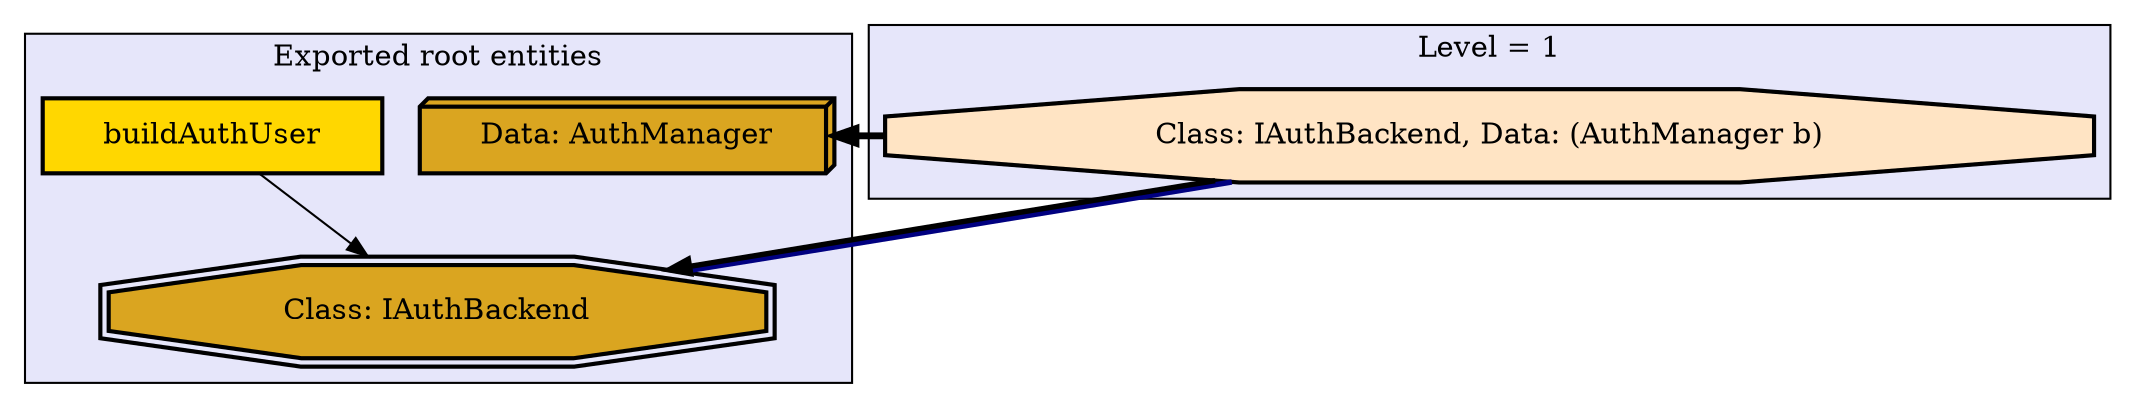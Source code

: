 digraph "Levels within Snap.Snaplet.Auth.AuthManager" {
    node [margin="0.4,0.1"
         ,style=filled];
    subgraph cluster_0 {
        graph [label="Exported root entities"
              ,style=filled
              ,fillcolor=lavender];
        1 [label="Data: AuthManager"
          ,shape=box3d
          ,fillcolor=goldenrod
          ,style="filled,bold"];
        4 [label=buildAuthUser
          ,shape=box
          ,fillcolor=gold
          ,style="filled,bold"];
        5 [label="Class: IAuthBackend"
          ,shape=doubleoctagon
          ,fillcolor=goldenrod
          ,style="filled,bold"];
    }
    subgraph cluster_1 {
        graph [label="Level = 1"
              ,style=filled
              ,fillcolor=lavender];
        6 [label="Class: IAuthBackend, Data: (AuthManager b)"
          ,shape=octagon
          ,fillcolor=bisque
          ,style="filled,bold"];
    }
    4 -> 5 [penwidth=1,color=black];
    5 -> 6 [penwidth=2.6094379124341005
           ,color=navy
           ,dir=none];
    6 -> 1 [penwidth=3.302585092994046
           ,color=black];
    6 -> 5 [penwidth=2.6094379124341005
           ,color=black];
}
